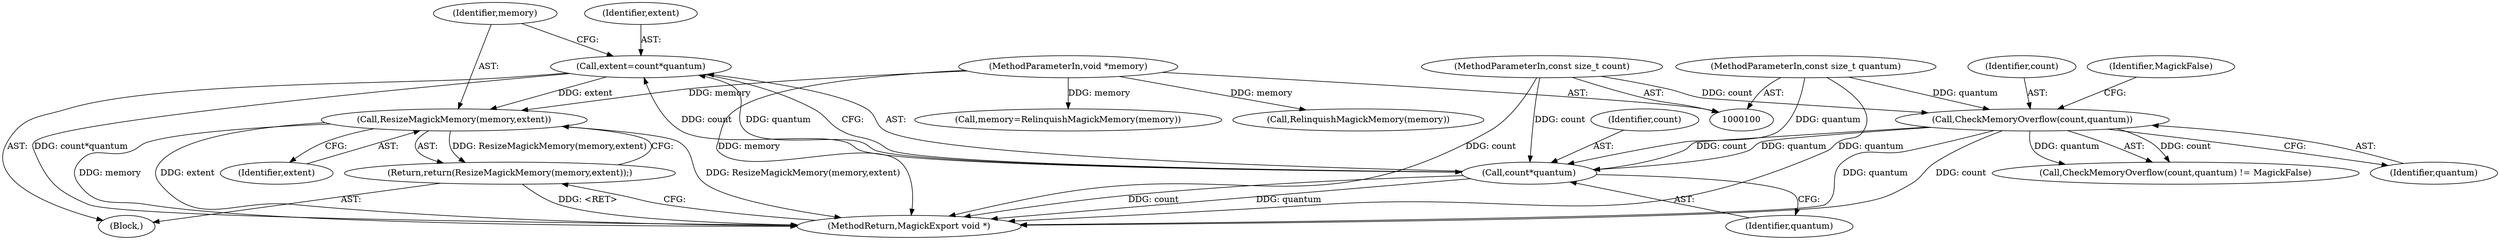 digraph "1_ImageMagick_0474237508f39c4f783208123431815f1ededb76_6@pointer" {
"1000127" [label="(Call,ResizeMagickMemory(memory,extent))"];
"1000101" [label="(MethodParameterIn,void *memory)"];
"1000121" [label="(Call,extent=count*quantum)"];
"1000123" [label="(Call,count*quantum)"];
"1000108" [label="(Call,CheckMemoryOverflow(count,quantum))"];
"1000102" [label="(MethodParameterIn,const size_t count)"];
"1000103" [label="(MethodParameterIn,const size_t quantum)"];
"1000126" [label="(Return,return(ResizeMagickMemory(memory,extent));)"];
"1000125" [label="(Identifier,quantum)"];
"1000104" [label="(Block,)"];
"1000123" [label="(Call,count*quantum)"];
"1000122" [label="(Identifier,extent)"];
"1000127" [label="(Call,ResizeMagickMemory(memory,extent))"];
"1000129" [label="(Identifier,extent)"];
"1000103" [label="(MethodParameterIn,const size_t quantum)"];
"1000110" [label="(Identifier,quantum)"];
"1000126" [label="(Return,return(ResizeMagickMemory(memory,extent));)"];
"1000109" [label="(Identifier,count)"];
"1000124" [label="(Identifier,count)"];
"1000113" [label="(Call,memory=RelinquishMagickMemory(memory))"];
"1000130" [label="(MethodReturn,MagickExport void *)"];
"1000108" [label="(Call,CheckMemoryOverflow(count,quantum))"];
"1000121" [label="(Call,extent=count*quantum)"];
"1000115" [label="(Call,RelinquishMagickMemory(memory))"];
"1000128" [label="(Identifier,memory)"];
"1000102" [label="(MethodParameterIn,const size_t count)"];
"1000101" [label="(MethodParameterIn,void *memory)"];
"1000111" [label="(Identifier,MagickFalse)"];
"1000107" [label="(Call,CheckMemoryOverflow(count,quantum) != MagickFalse)"];
"1000127" -> "1000126"  [label="AST: "];
"1000127" -> "1000129"  [label="CFG: "];
"1000128" -> "1000127"  [label="AST: "];
"1000129" -> "1000127"  [label="AST: "];
"1000126" -> "1000127"  [label="CFG: "];
"1000127" -> "1000130"  [label="DDG: ResizeMagickMemory(memory,extent)"];
"1000127" -> "1000130"  [label="DDG: memory"];
"1000127" -> "1000130"  [label="DDG: extent"];
"1000127" -> "1000126"  [label="DDG: ResizeMagickMemory(memory,extent)"];
"1000101" -> "1000127"  [label="DDG: memory"];
"1000121" -> "1000127"  [label="DDG: extent"];
"1000101" -> "1000100"  [label="AST: "];
"1000101" -> "1000130"  [label="DDG: memory"];
"1000101" -> "1000113"  [label="DDG: memory"];
"1000101" -> "1000115"  [label="DDG: memory"];
"1000121" -> "1000104"  [label="AST: "];
"1000121" -> "1000123"  [label="CFG: "];
"1000122" -> "1000121"  [label="AST: "];
"1000123" -> "1000121"  [label="AST: "];
"1000128" -> "1000121"  [label="CFG: "];
"1000121" -> "1000130"  [label="DDG: count*quantum"];
"1000123" -> "1000121"  [label="DDG: count"];
"1000123" -> "1000121"  [label="DDG: quantum"];
"1000123" -> "1000125"  [label="CFG: "];
"1000124" -> "1000123"  [label="AST: "];
"1000125" -> "1000123"  [label="AST: "];
"1000123" -> "1000130"  [label="DDG: quantum"];
"1000123" -> "1000130"  [label="DDG: count"];
"1000108" -> "1000123"  [label="DDG: count"];
"1000108" -> "1000123"  [label="DDG: quantum"];
"1000102" -> "1000123"  [label="DDG: count"];
"1000103" -> "1000123"  [label="DDG: quantum"];
"1000108" -> "1000107"  [label="AST: "];
"1000108" -> "1000110"  [label="CFG: "];
"1000109" -> "1000108"  [label="AST: "];
"1000110" -> "1000108"  [label="AST: "];
"1000111" -> "1000108"  [label="CFG: "];
"1000108" -> "1000130"  [label="DDG: count"];
"1000108" -> "1000130"  [label="DDG: quantum"];
"1000108" -> "1000107"  [label="DDG: count"];
"1000108" -> "1000107"  [label="DDG: quantum"];
"1000102" -> "1000108"  [label="DDG: count"];
"1000103" -> "1000108"  [label="DDG: quantum"];
"1000102" -> "1000100"  [label="AST: "];
"1000102" -> "1000130"  [label="DDG: count"];
"1000103" -> "1000100"  [label="AST: "];
"1000103" -> "1000130"  [label="DDG: quantum"];
"1000126" -> "1000104"  [label="AST: "];
"1000130" -> "1000126"  [label="CFG: "];
"1000126" -> "1000130"  [label="DDG: <RET>"];
}
